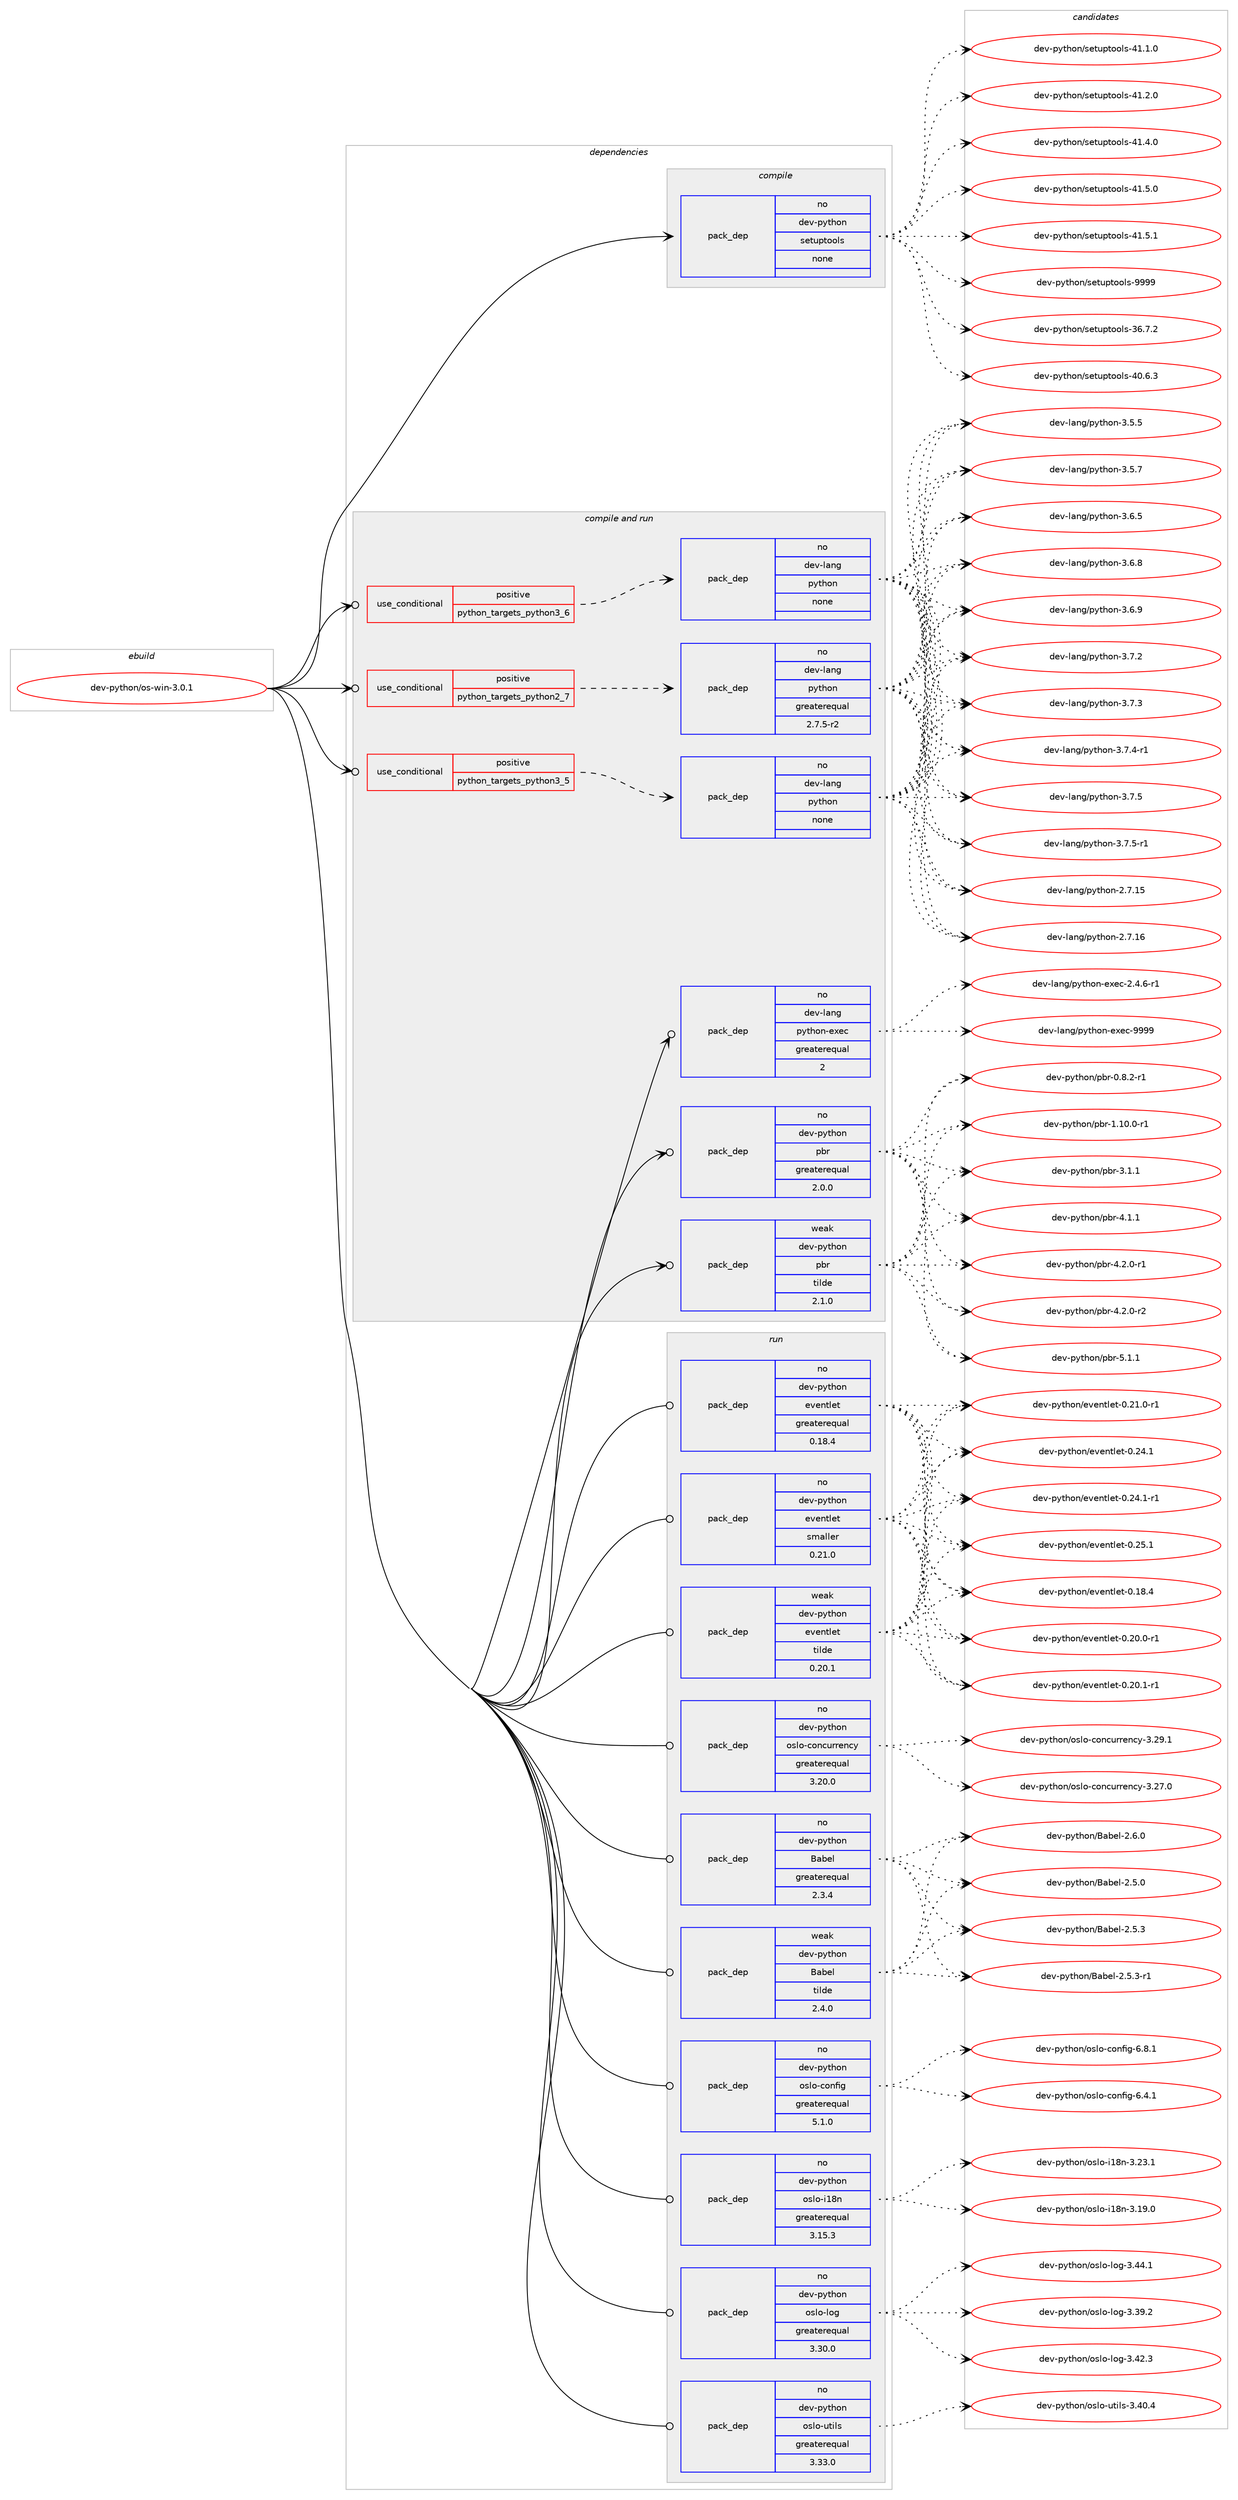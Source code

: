 digraph prolog {

# *************
# Graph options
# *************

newrank=true;
concentrate=true;
compound=true;
graph [rankdir=LR,fontname=Helvetica,fontsize=10,ranksep=1.5];#, ranksep=2.5, nodesep=0.2];
edge  [arrowhead=vee];
node  [fontname=Helvetica,fontsize=10];

# **********
# The ebuild
# **********

subgraph cluster_leftcol {
color=gray;
rank=same;
label=<<i>ebuild</i>>;
id [label="dev-python/os-win-3.0.1", color=red, width=4, href="../dev-python/os-win-3.0.1.svg"];
}

# ****************
# The dependencies
# ****************

subgraph cluster_midcol {
color=gray;
label=<<i>dependencies</i>>;
subgraph cluster_compile {
fillcolor="#eeeeee";
style=filled;
label=<<i>compile</i>>;
subgraph pack462930 {
dependency618427 [label=<<TABLE BORDER="0" CELLBORDER="1" CELLSPACING="0" CELLPADDING="4" WIDTH="220"><TR><TD ROWSPAN="6" CELLPADDING="30">pack_dep</TD></TR><TR><TD WIDTH="110">no</TD></TR><TR><TD>dev-python</TD></TR><TR><TD>setuptools</TD></TR><TR><TD>none</TD></TR><TR><TD></TD></TR></TABLE>>, shape=none, color=blue];
}
id:e -> dependency618427:w [weight=20,style="solid",arrowhead="vee"];
}
subgraph cluster_compileandrun {
fillcolor="#eeeeee";
style=filled;
label=<<i>compile and run</i>>;
subgraph cond143689 {
dependency618428 [label=<<TABLE BORDER="0" CELLBORDER="1" CELLSPACING="0" CELLPADDING="4"><TR><TD ROWSPAN="3" CELLPADDING="10">use_conditional</TD></TR><TR><TD>positive</TD></TR><TR><TD>python_targets_python2_7</TD></TR></TABLE>>, shape=none, color=red];
subgraph pack462931 {
dependency618429 [label=<<TABLE BORDER="0" CELLBORDER="1" CELLSPACING="0" CELLPADDING="4" WIDTH="220"><TR><TD ROWSPAN="6" CELLPADDING="30">pack_dep</TD></TR><TR><TD WIDTH="110">no</TD></TR><TR><TD>dev-lang</TD></TR><TR><TD>python</TD></TR><TR><TD>greaterequal</TD></TR><TR><TD>2.7.5-r2</TD></TR></TABLE>>, shape=none, color=blue];
}
dependency618428:e -> dependency618429:w [weight=20,style="dashed",arrowhead="vee"];
}
id:e -> dependency618428:w [weight=20,style="solid",arrowhead="odotvee"];
subgraph cond143690 {
dependency618430 [label=<<TABLE BORDER="0" CELLBORDER="1" CELLSPACING="0" CELLPADDING="4"><TR><TD ROWSPAN="3" CELLPADDING="10">use_conditional</TD></TR><TR><TD>positive</TD></TR><TR><TD>python_targets_python3_5</TD></TR></TABLE>>, shape=none, color=red];
subgraph pack462932 {
dependency618431 [label=<<TABLE BORDER="0" CELLBORDER="1" CELLSPACING="0" CELLPADDING="4" WIDTH="220"><TR><TD ROWSPAN="6" CELLPADDING="30">pack_dep</TD></TR><TR><TD WIDTH="110">no</TD></TR><TR><TD>dev-lang</TD></TR><TR><TD>python</TD></TR><TR><TD>none</TD></TR><TR><TD></TD></TR></TABLE>>, shape=none, color=blue];
}
dependency618430:e -> dependency618431:w [weight=20,style="dashed",arrowhead="vee"];
}
id:e -> dependency618430:w [weight=20,style="solid",arrowhead="odotvee"];
subgraph cond143691 {
dependency618432 [label=<<TABLE BORDER="0" CELLBORDER="1" CELLSPACING="0" CELLPADDING="4"><TR><TD ROWSPAN="3" CELLPADDING="10">use_conditional</TD></TR><TR><TD>positive</TD></TR><TR><TD>python_targets_python3_6</TD></TR></TABLE>>, shape=none, color=red];
subgraph pack462933 {
dependency618433 [label=<<TABLE BORDER="0" CELLBORDER="1" CELLSPACING="0" CELLPADDING="4" WIDTH="220"><TR><TD ROWSPAN="6" CELLPADDING="30">pack_dep</TD></TR><TR><TD WIDTH="110">no</TD></TR><TR><TD>dev-lang</TD></TR><TR><TD>python</TD></TR><TR><TD>none</TD></TR><TR><TD></TD></TR></TABLE>>, shape=none, color=blue];
}
dependency618432:e -> dependency618433:w [weight=20,style="dashed",arrowhead="vee"];
}
id:e -> dependency618432:w [weight=20,style="solid",arrowhead="odotvee"];
subgraph pack462934 {
dependency618434 [label=<<TABLE BORDER="0" CELLBORDER="1" CELLSPACING="0" CELLPADDING="4" WIDTH="220"><TR><TD ROWSPAN="6" CELLPADDING="30">pack_dep</TD></TR><TR><TD WIDTH="110">no</TD></TR><TR><TD>dev-lang</TD></TR><TR><TD>python-exec</TD></TR><TR><TD>greaterequal</TD></TR><TR><TD>2</TD></TR></TABLE>>, shape=none, color=blue];
}
id:e -> dependency618434:w [weight=20,style="solid",arrowhead="odotvee"];
subgraph pack462935 {
dependency618435 [label=<<TABLE BORDER="0" CELLBORDER="1" CELLSPACING="0" CELLPADDING="4" WIDTH="220"><TR><TD ROWSPAN="6" CELLPADDING="30">pack_dep</TD></TR><TR><TD WIDTH="110">no</TD></TR><TR><TD>dev-python</TD></TR><TR><TD>pbr</TD></TR><TR><TD>greaterequal</TD></TR><TR><TD>2.0.0</TD></TR></TABLE>>, shape=none, color=blue];
}
id:e -> dependency618435:w [weight=20,style="solid",arrowhead="odotvee"];
subgraph pack462936 {
dependency618436 [label=<<TABLE BORDER="0" CELLBORDER="1" CELLSPACING="0" CELLPADDING="4" WIDTH="220"><TR><TD ROWSPAN="6" CELLPADDING="30">pack_dep</TD></TR><TR><TD WIDTH="110">weak</TD></TR><TR><TD>dev-python</TD></TR><TR><TD>pbr</TD></TR><TR><TD>tilde</TD></TR><TR><TD>2.1.0</TD></TR></TABLE>>, shape=none, color=blue];
}
id:e -> dependency618436:w [weight=20,style="solid",arrowhead="odotvee"];
}
subgraph cluster_run {
fillcolor="#eeeeee";
style=filled;
label=<<i>run</i>>;
subgraph pack462937 {
dependency618437 [label=<<TABLE BORDER="0" CELLBORDER="1" CELLSPACING="0" CELLPADDING="4" WIDTH="220"><TR><TD ROWSPAN="6" CELLPADDING="30">pack_dep</TD></TR><TR><TD WIDTH="110">no</TD></TR><TR><TD>dev-python</TD></TR><TR><TD>Babel</TD></TR><TR><TD>greaterequal</TD></TR><TR><TD>2.3.4</TD></TR></TABLE>>, shape=none, color=blue];
}
id:e -> dependency618437:w [weight=20,style="solid",arrowhead="odot"];
subgraph pack462938 {
dependency618438 [label=<<TABLE BORDER="0" CELLBORDER="1" CELLSPACING="0" CELLPADDING="4" WIDTH="220"><TR><TD ROWSPAN="6" CELLPADDING="30">pack_dep</TD></TR><TR><TD WIDTH="110">no</TD></TR><TR><TD>dev-python</TD></TR><TR><TD>eventlet</TD></TR><TR><TD>greaterequal</TD></TR><TR><TD>0.18.4</TD></TR></TABLE>>, shape=none, color=blue];
}
id:e -> dependency618438:w [weight=20,style="solid",arrowhead="odot"];
subgraph pack462939 {
dependency618439 [label=<<TABLE BORDER="0" CELLBORDER="1" CELLSPACING="0" CELLPADDING="4" WIDTH="220"><TR><TD ROWSPAN="6" CELLPADDING="30">pack_dep</TD></TR><TR><TD WIDTH="110">no</TD></TR><TR><TD>dev-python</TD></TR><TR><TD>eventlet</TD></TR><TR><TD>smaller</TD></TR><TR><TD>0.21.0</TD></TR></TABLE>>, shape=none, color=blue];
}
id:e -> dependency618439:w [weight=20,style="solid",arrowhead="odot"];
subgraph pack462940 {
dependency618440 [label=<<TABLE BORDER="0" CELLBORDER="1" CELLSPACING="0" CELLPADDING="4" WIDTH="220"><TR><TD ROWSPAN="6" CELLPADDING="30">pack_dep</TD></TR><TR><TD WIDTH="110">no</TD></TR><TR><TD>dev-python</TD></TR><TR><TD>oslo-concurrency</TD></TR><TR><TD>greaterequal</TD></TR><TR><TD>3.20.0</TD></TR></TABLE>>, shape=none, color=blue];
}
id:e -> dependency618440:w [weight=20,style="solid",arrowhead="odot"];
subgraph pack462941 {
dependency618441 [label=<<TABLE BORDER="0" CELLBORDER="1" CELLSPACING="0" CELLPADDING="4" WIDTH="220"><TR><TD ROWSPAN="6" CELLPADDING="30">pack_dep</TD></TR><TR><TD WIDTH="110">no</TD></TR><TR><TD>dev-python</TD></TR><TR><TD>oslo-config</TD></TR><TR><TD>greaterequal</TD></TR><TR><TD>5.1.0</TD></TR></TABLE>>, shape=none, color=blue];
}
id:e -> dependency618441:w [weight=20,style="solid",arrowhead="odot"];
subgraph pack462942 {
dependency618442 [label=<<TABLE BORDER="0" CELLBORDER="1" CELLSPACING="0" CELLPADDING="4" WIDTH="220"><TR><TD ROWSPAN="6" CELLPADDING="30">pack_dep</TD></TR><TR><TD WIDTH="110">no</TD></TR><TR><TD>dev-python</TD></TR><TR><TD>oslo-i18n</TD></TR><TR><TD>greaterequal</TD></TR><TR><TD>3.15.3</TD></TR></TABLE>>, shape=none, color=blue];
}
id:e -> dependency618442:w [weight=20,style="solid",arrowhead="odot"];
subgraph pack462943 {
dependency618443 [label=<<TABLE BORDER="0" CELLBORDER="1" CELLSPACING="0" CELLPADDING="4" WIDTH="220"><TR><TD ROWSPAN="6" CELLPADDING="30">pack_dep</TD></TR><TR><TD WIDTH="110">no</TD></TR><TR><TD>dev-python</TD></TR><TR><TD>oslo-log</TD></TR><TR><TD>greaterequal</TD></TR><TR><TD>3.30.0</TD></TR></TABLE>>, shape=none, color=blue];
}
id:e -> dependency618443:w [weight=20,style="solid",arrowhead="odot"];
subgraph pack462944 {
dependency618444 [label=<<TABLE BORDER="0" CELLBORDER="1" CELLSPACING="0" CELLPADDING="4" WIDTH="220"><TR><TD ROWSPAN="6" CELLPADDING="30">pack_dep</TD></TR><TR><TD WIDTH="110">no</TD></TR><TR><TD>dev-python</TD></TR><TR><TD>oslo-utils</TD></TR><TR><TD>greaterequal</TD></TR><TR><TD>3.33.0</TD></TR></TABLE>>, shape=none, color=blue];
}
id:e -> dependency618444:w [weight=20,style="solid",arrowhead="odot"];
subgraph pack462945 {
dependency618445 [label=<<TABLE BORDER="0" CELLBORDER="1" CELLSPACING="0" CELLPADDING="4" WIDTH="220"><TR><TD ROWSPAN="6" CELLPADDING="30">pack_dep</TD></TR><TR><TD WIDTH="110">weak</TD></TR><TR><TD>dev-python</TD></TR><TR><TD>Babel</TD></TR><TR><TD>tilde</TD></TR><TR><TD>2.4.0</TD></TR></TABLE>>, shape=none, color=blue];
}
id:e -> dependency618445:w [weight=20,style="solid",arrowhead="odot"];
subgraph pack462946 {
dependency618446 [label=<<TABLE BORDER="0" CELLBORDER="1" CELLSPACING="0" CELLPADDING="4" WIDTH="220"><TR><TD ROWSPAN="6" CELLPADDING="30">pack_dep</TD></TR><TR><TD WIDTH="110">weak</TD></TR><TR><TD>dev-python</TD></TR><TR><TD>eventlet</TD></TR><TR><TD>tilde</TD></TR><TR><TD>0.20.1</TD></TR></TABLE>>, shape=none, color=blue];
}
id:e -> dependency618446:w [weight=20,style="solid",arrowhead="odot"];
}
}

# **************
# The candidates
# **************

subgraph cluster_choices {
rank=same;
color=gray;
label=<<i>candidates</i>>;

subgraph choice462930 {
color=black;
nodesep=1;
choice100101118451121211161041111104711510111611711211611111110811545515446554650 [label="dev-python/setuptools-36.7.2", color=red, width=4,href="../dev-python/setuptools-36.7.2.svg"];
choice100101118451121211161041111104711510111611711211611111110811545524846544651 [label="dev-python/setuptools-40.6.3", color=red, width=4,href="../dev-python/setuptools-40.6.3.svg"];
choice100101118451121211161041111104711510111611711211611111110811545524946494648 [label="dev-python/setuptools-41.1.0", color=red, width=4,href="../dev-python/setuptools-41.1.0.svg"];
choice100101118451121211161041111104711510111611711211611111110811545524946504648 [label="dev-python/setuptools-41.2.0", color=red, width=4,href="../dev-python/setuptools-41.2.0.svg"];
choice100101118451121211161041111104711510111611711211611111110811545524946524648 [label="dev-python/setuptools-41.4.0", color=red, width=4,href="../dev-python/setuptools-41.4.0.svg"];
choice100101118451121211161041111104711510111611711211611111110811545524946534648 [label="dev-python/setuptools-41.5.0", color=red, width=4,href="../dev-python/setuptools-41.5.0.svg"];
choice100101118451121211161041111104711510111611711211611111110811545524946534649 [label="dev-python/setuptools-41.5.1", color=red, width=4,href="../dev-python/setuptools-41.5.1.svg"];
choice10010111845112121116104111110471151011161171121161111111081154557575757 [label="dev-python/setuptools-9999", color=red, width=4,href="../dev-python/setuptools-9999.svg"];
dependency618427:e -> choice100101118451121211161041111104711510111611711211611111110811545515446554650:w [style=dotted,weight="100"];
dependency618427:e -> choice100101118451121211161041111104711510111611711211611111110811545524846544651:w [style=dotted,weight="100"];
dependency618427:e -> choice100101118451121211161041111104711510111611711211611111110811545524946494648:w [style=dotted,weight="100"];
dependency618427:e -> choice100101118451121211161041111104711510111611711211611111110811545524946504648:w [style=dotted,weight="100"];
dependency618427:e -> choice100101118451121211161041111104711510111611711211611111110811545524946524648:w [style=dotted,weight="100"];
dependency618427:e -> choice100101118451121211161041111104711510111611711211611111110811545524946534648:w [style=dotted,weight="100"];
dependency618427:e -> choice100101118451121211161041111104711510111611711211611111110811545524946534649:w [style=dotted,weight="100"];
dependency618427:e -> choice10010111845112121116104111110471151011161171121161111111081154557575757:w [style=dotted,weight="100"];
}
subgraph choice462931 {
color=black;
nodesep=1;
choice10010111845108971101034711212111610411111045504655464953 [label="dev-lang/python-2.7.15", color=red, width=4,href="../dev-lang/python-2.7.15.svg"];
choice10010111845108971101034711212111610411111045504655464954 [label="dev-lang/python-2.7.16", color=red, width=4,href="../dev-lang/python-2.7.16.svg"];
choice100101118451089711010347112121116104111110455146534653 [label="dev-lang/python-3.5.5", color=red, width=4,href="../dev-lang/python-3.5.5.svg"];
choice100101118451089711010347112121116104111110455146534655 [label="dev-lang/python-3.5.7", color=red, width=4,href="../dev-lang/python-3.5.7.svg"];
choice100101118451089711010347112121116104111110455146544653 [label="dev-lang/python-3.6.5", color=red, width=4,href="../dev-lang/python-3.6.5.svg"];
choice100101118451089711010347112121116104111110455146544656 [label="dev-lang/python-3.6.8", color=red, width=4,href="../dev-lang/python-3.6.8.svg"];
choice100101118451089711010347112121116104111110455146544657 [label="dev-lang/python-3.6.9", color=red, width=4,href="../dev-lang/python-3.6.9.svg"];
choice100101118451089711010347112121116104111110455146554650 [label="dev-lang/python-3.7.2", color=red, width=4,href="../dev-lang/python-3.7.2.svg"];
choice100101118451089711010347112121116104111110455146554651 [label="dev-lang/python-3.7.3", color=red, width=4,href="../dev-lang/python-3.7.3.svg"];
choice1001011184510897110103471121211161041111104551465546524511449 [label="dev-lang/python-3.7.4-r1", color=red, width=4,href="../dev-lang/python-3.7.4-r1.svg"];
choice100101118451089711010347112121116104111110455146554653 [label="dev-lang/python-3.7.5", color=red, width=4,href="../dev-lang/python-3.7.5.svg"];
choice1001011184510897110103471121211161041111104551465546534511449 [label="dev-lang/python-3.7.5-r1", color=red, width=4,href="../dev-lang/python-3.7.5-r1.svg"];
dependency618429:e -> choice10010111845108971101034711212111610411111045504655464953:w [style=dotted,weight="100"];
dependency618429:e -> choice10010111845108971101034711212111610411111045504655464954:w [style=dotted,weight="100"];
dependency618429:e -> choice100101118451089711010347112121116104111110455146534653:w [style=dotted,weight="100"];
dependency618429:e -> choice100101118451089711010347112121116104111110455146534655:w [style=dotted,weight="100"];
dependency618429:e -> choice100101118451089711010347112121116104111110455146544653:w [style=dotted,weight="100"];
dependency618429:e -> choice100101118451089711010347112121116104111110455146544656:w [style=dotted,weight="100"];
dependency618429:e -> choice100101118451089711010347112121116104111110455146544657:w [style=dotted,weight="100"];
dependency618429:e -> choice100101118451089711010347112121116104111110455146554650:w [style=dotted,weight="100"];
dependency618429:e -> choice100101118451089711010347112121116104111110455146554651:w [style=dotted,weight="100"];
dependency618429:e -> choice1001011184510897110103471121211161041111104551465546524511449:w [style=dotted,weight="100"];
dependency618429:e -> choice100101118451089711010347112121116104111110455146554653:w [style=dotted,weight="100"];
dependency618429:e -> choice1001011184510897110103471121211161041111104551465546534511449:w [style=dotted,weight="100"];
}
subgraph choice462932 {
color=black;
nodesep=1;
choice10010111845108971101034711212111610411111045504655464953 [label="dev-lang/python-2.7.15", color=red, width=4,href="../dev-lang/python-2.7.15.svg"];
choice10010111845108971101034711212111610411111045504655464954 [label="dev-lang/python-2.7.16", color=red, width=4,href="../dev-lang/python-2.7.16.svg"];
choice100101118451089711010347112121116104111110455146534653 [label="dev-lang/python-3.5.5", color=red, width=4,href="../dev-lang/python-3.5.5.svg"];
choice100101118451089711010347112121116104111110455146534655 [label="dev-lang/python-3.5.7", color=red, width=4,href="../dev-lang/python-3.5.7.svg"];
choice100101118451089711010347112121116104111110455146544653 [label="dev-lang/python-3.6.5", color=red, width=4,href="../dev-lang/python-3.6.5.svg"];
choice100101118451089711010347112121116104111110455146544656 [label="dev-lang/python-3.6.8", color=red, width=4,href="../dev-lang/python-3.6.8.svg"];
choice100101118451089711010347112121116104111110455146544657 [label="dev-lang/python-3.6.9", color=red, width=4,href="../dev-lang/python-3.6.9.svg"];
choice100101118451089711010347112121116104111110455146554650 [label="dev-lang/python-3.7.2", color=red, width=4,href="../dev-lang/python-3.7.2.svg"];
choice100101118451089711010347112121116104111110455146554651 [label="dev-lang/python-3.7.3", color=red, width=4,href="../dev-lang/python-3.7.3.svg"];
choice1001011184510897110103471121211161041111104551465546524511449 [label="dev-lang/python-3.7.4-r1", color=red, width=4,href="../dev-lang/python-3.7.4-r1.svg"];
choice100101118451089711010347112121116104111110455146554653 [label="dev-lang/python-3.7.5", color=red, width=4,href="../dev-lang/python-3.7.5.svg"];
choice1001011184510897110103471121211161041111104551465546534511449 [label="dev-lang/python-3.7.5-r1", color=red, width=4,href="../dev-lang/python-3.7.5-r1.svg"];
dependency618431:e -> choice10010111845108971101034711212111610411111045504655464953:w [style=dotted,weight="100"];
dependency618431:e -> choice10010111845108971101034711212111610411111045504655464954:w [style=dotted,weight="100"];
dependency618431:e -> choice100101118451089711010347112121116104111110455146534653:w [style=dotted,weight="100"];
dependency618431:e -> choice100101118451089711010347112121116104111110455146534655:w [style=dotted,weight="100"];
dependency618431:e -> choice100101118451089711010347112121116104111110455146544653:w [style=dotted,weight="100"];
dependency618431:e -> choice100101118451089711010347112121116104111110455146544656:w [style=dotted,weight="100"];
dependency618431:e -> choice100101118451089711010347112121116104111110455146544657:w [style=dotted,weight="100"];
dependency618431:e -> choice100101118451089711010347112121116104111110455146554650:w [style=dotted,weight="100"];
dependency618431:e -> choice100101118451089711010347112121116104111110455146554651:w [style=dotted,weight="100"];
dependency618431:e -> choice1001011184510897110103471121211161041111104551465546524511449:w [style=dotted,weight="100"];
dependency618431:e -> choice100101118451089711010347112121116104111110455146554653:w [style=dotted,weight="100"];
dependency618431:e -> choice1001011184510897110103471121211161041111104551465546534511449:w [style=dotted,weight="100"];
}
subgraph choice462933 {
color=black;
nodesep=1;
choice10010111845108971101034711212111610411111045504655464953 [label="dev-lang/python-2.7.15", color=red, width=4,href="../dev-lang/python-2.7.15.svg"];
choice10010111845108971101034711212111610411111045504655464954 [label="dev-lang/python-2.7.16", color=red, width=4,href="../dev-lang/python-2.7.16.svg"];
choice100101118451089711010347112121116104111110455146534653 [label="dev-lang/python-3.5.5", color=red, width=4,href="../dev-lang/python-3.5.5.svg"];
choice100101118451089711010347112121116104111110455146534655 [label="dev-lang/python-3.5.7", color=red, width=4,href="../dev-lang/python-3.5.7.svg"];
choice100101118451089711010347112121116104111110455146544653 [label="dev-lang/python-3.6.5", color=red, width=4,href="../dev-lang/python-3.6.5.svg"];
choice100101118451089711010347112121116104111110455146544656 [label="dev-lang/python-3.6.8", color=red, width=4,href="../dev-lang/python-3.6.8.svg"];
choice100101118451089711010347112121116104111110455146544657 [label="dev-lang/python-3.6.9", color=red, width=4,href="../dev-lang/python-3.6.9.svg"];
choice100101118451089711010347112121116104111110455146554650 [label="dev-lang/python-3.7.2", color=red, width=4,href="../dev-lang/python-3.7.2.svg"];
choice100101118451089711010347112121116104111110455146554651 [label="dev-lang/python-3.7.3", color=red, width=4,href="../dev-lang/python-3.7.3.svg"];
choice1001011184510897110103471121211161041111104551465546524511449 [label="dev-lang/python-3.7.4-r1", color=red, width=4,href="../dev-lang/python-3.7.4-r1.svg"];
choice100101118451089711010347112121116104111110455146554653 [label="dev-lang/python-3.7.5", color=red, width=4,href="../dev-lang/python-3.7.5.svg"];
choice1001011184510897110103471121211161041111104551465546534511449 [label="dev-lang/python-3.7.5-r1", color=red, width=4,href="../dev-lang/python-3.7.5-r1.svg"];
dependency618433:e -> choice10010111845108971101034711212111610411111045504655464953:w [style=dotted,weight="100"];
dependency618433:e -> choice10010111845108971101034711212111610411111045504655464954:w [style=dotted,weight="100"];
dependency618433:e -> choice100101118451089711010347112121116104111110455146534653:w [style=dotted,weight="100"];
dependency618433:e -> choice100101118451089711010347112121116104111110455146534655:w [style=dotted,weight="100"];
dependency618433:e -> choice100101118451089711010347112121116104111110455146544653:w [style=dotted,weight="100"];
dependency618433:e -> choice100101118451089711010347112121116104111110455146544656:w [style=dotted,weight="100"];
dependency618433:e -> choice100101118451089711010347112121116104111110455146544657:w [style=dotted,weight="100"];
dependency618433:e -> choice100101118451089711010347112121116104111110455146554650:w [style=dotted,weight="100"];
dependency618433:e -> choice100101118451089711010347112121116104111110455146554651:w [style=dotted,weight="100"];
dependency618433:e -> choice1001011184510897110103471121211161041111104551465546524511449:w [style=dotted,weight="100"];
dependency618433:e -> choice100101118451089711010347112121116104111110455146554653:w [style=dotted,weight="100"];
dependency618433:e -> choice1001011184510897110103471121211161041111104551465546534511449:w [style=dotted,weight="100"];
}
subgraph choice462934 {
color=black;
nodesep=1;
choice10010111845108971101034711212111610411111045101120101994550465246544511449 [label="dev-lang/python-exec-2.4.6-r1", color=red, width=4,href="../dev-lang/python-exec-2.4.6-r1.svg"];
choice10010111845108971101034711212111610411111045101120101994557575757 [label="dev-lang/python-exec-9999", color=red, width=4,href="../dev-lang/python-exec-9999.svg"];
dependency618434:e -> choice10010111845108971101034711212111610411111045101120101994550465246544511449:w [style=dotted,weight="100"];
dependency618434:e -> choice10010111845108971101034711212111610411111045101120101994557575757:w [style=dotted,weight="100"];
}
subgraph choice462935 {
color=black;
nodesep=1;
choice1001011184511212111610411111047112981144548465646504511449 [label="dev-python/pbr-0.8.2-r1", color=red, width=4,href="../dev-python/pbr-0.8.2-r1.svg"];
choice100101118451121211161041111104711298114454946494846484511449 [label="dev-python/pbr-1.10.0-r1", color=red, width=4,href="../dev-python/pbr-1.10.0-r1.svg"];
choice100101118451121211161041111104711298114455146494649 [label="dev-python/pbr-3.1.1", color=red, width=4,href="../dev-python/pbr-3.1.1.svg"];
choice100101118451121211161041111104711298114455246494649 [label="dev-python/pbr-4.1.1", color=red, width=4,href="../dev-python/pbr-4.1.1.svg"];
choice1001011184511212111610411111047112981144552465046484511449 [label="dev-python/pbr-4.2.0-r1", color=red, width=4,href="../dev-python/pbr-4.2.0-r1.svg"];
choice1001011184511212111610411111047112981144552465046484511450 [label="dev-python/pbr-4.2.0-r2", color=red, width=4,href="../dev-python/pbr-4.2.0-r2.svg"];
choice100101118451121211161041111104711298114455346494649 [label="dev-python/pbr-5.1.1", color=red, width=4,href="../dev-python/pbr-5.1.1.svg"];
dependency618435:e -> choice1001011184511212111610411111047112981144548465646504511449:w [style=dotted,weight="100"];
dependency618435:e -> choice100101118451121211161041111104711298114454946494846484511449:w [style=dotted,weight="100"];
dependency618435:e -> choice100101118451121211161041111104711298114455146494649:w [style=dotted,weight="100"];
dependency618435:e -> choice100101118451121211161041111104711298114455246494649:w [style=dotted,weight="100"];
dependency618435:e -> choice1001011184511212111610411111047112981144552465046484511449:w [style=dotted,weight="100"];
dependency618435:e -> choice1001011184511212111610411111047112981144552465046484511450:w [style=dotted,weight="100"];
dependency618435:e -> choice100101118451121211161041111104711298114455346494649:w [style=dotted,weight="100"];
}
subgraph choice462936 {
color=black;
nodesep=1;
choice1001011184511212111610411111047112981144548465646504511449 [label="dev-python/pbr-0.8.2-r1", color=red, width=4,href="../dev-python/pbr-0.8.2-r1.svg"];
choice100101118451121211161041111104711298114454946494846484511449 [label="dev-python/pbr-1.10.0-r1", color=red, width=4,href="../dev-python/pbr-1.10.0-r1.svg"];
choice100101118451121211161041111104711298114455146494649 [label="dev-python/pbr-3.1.1", color=red, width=4,href="../dev-python/pbr-3.1.1.svg"];
choice100101118451121211161041111104711298114455246494649 [label="dev-python/pbr-4.1.1", color=red, width=4,href="../dev-python/pbr-4.1.1.svg"];
choice1001011184511212111610411111047112981144552465046484511449 [label="dev-python/pbr-4.2.0-r1", color=red, width=4,href="../dev-python/pbr-4.2.0-r1.svg"];
choice1001011184511212111610411111047112981144552465046484511450 [label="dev-python/pbr-4.2.0-r2", color=red, width=4,href="../dev-python/pbr-4.2.0-r2.svg"];
choice100101118451121211161041111104711298114455346494649 [label="dev-python/pbr-5.1.1", color=red, width=4,href="../dev-python/pbr-5.1.1.svg"];
dependency618436:e -> choice1001011184511212111610411111047112981144548465646504511449:w [style=dotted,weight="100"];
dependency618436:e -> choice100101118451121211161041111104711298114454946494846484511449:w [style=dotted,weight="100"];
dependency618436:e -> choice100101118451121211161041111104711298114455146494649:w [style=dotted,weight="100"];
dependency618436:e -> choice100101118451121211161041111104711298114455246494649:w [style=dotted,weight="100"];
dependency618436:e -> choice1001011184511212111610411111047112981144552465046484511449:w [style=dotted,weight="100"];
dependency618436:e -> choice1001011184511212111610411111047112981144552465046484511450:w [style=dotted,weight="100"];
dependency618436:e -> choice100101118451121211161041111104711298114455346494649:w [style=dotted,weight="100"];
}
subgraph choice462937 {
color=black;
nodesep=1;
choice1001011184511212111610411111047669798101108455046534648 [label="dev-python/Babel-2.5.0", color=red, width=4,href="../dev-python/Babel-2.5.0.svg"];
choice1001011184511212111610411111047669798101108455046534651 [label="dev-python/Babel-2.5.3", color=red, width=4,href="../dev-python/Babel-2.5.3.svg"];
choice10010111845112121116104111110476697981011084550465346514511449 [label="dev-python/Babel-2.5.3-r1", color=red, width=4,href="../dev-python/Babel-2.5.3-r1.svg"];
choice1001011184511212111610411111047669798101108455046544648 [label="dev-python/Babel-2.6.0", color=red, width=4,href="../dev-python/Babel-2.6.0.svg"];
dependency618437:e -> choice1001011184511212111610411111047669798101108455046534648:w [style=dotted,weight="100"];
dependency618437:e -> choice1001011184511212111610411111047669798101108455046534651:w [style=dotted,weight="100"];
dependency618437:e -> choice10010111845112121116104111110476697981011084550465346514511449:w [style=dotted,weight="100"];
dependency618437:e -> choice1001011184511212111610411111047669798101108455046544648:w [style=dotted,weight="100"];
}
subgraph choice462938 {
color=black;
nodesep=1;
choice100101118451121211161041111104710111810111011610810111645484649564652 [label="dev-python/eventlet-0.18.4", color=red, width=4,href="../dev-python/eventlet-0.18.4.svg"];
choice1001011184511212111610411111047101118101110116108101116454846504846484511449 [label="dev-python/eventlet-0.20.0-r1", color=red, width=4,href="../dev-python/eventlet-0.20.0-r1.svg"];
choice1001011184511212111610411111047101118101110116108101116454846504846494511449 [label="dev-python/eventlet-0.20.1-r1", color=red, width=4,href="../dev-python/eventlet-0.20.1-r1.svg"];
choice1001011184511212111610411111047101118101110116108101116454846504946484511449 [label="dev-python/eventlet-0.21.0-r1", color=red, width=4,href="../dev-python/eventlet-0.21.0-r1.svg"];
choice100101118451121211161041111104710111810111011610810111645484650524649 [label="dev-python/eventlet-0.24.1", color=red, width=4,href="../dev-python/eventlet-0.24.1.svg"];
choice1001011184511212111610411111047101118101110116108101116454846505246494511449 [label="dev-python/eventlet-0.24.1-r1", color=red, width=4,href="../dev-python/eventlet-0.24.1-r1.svg"];
choice100101118451121211161041111104710111810111011610810111645484650534649 [label="dev-python/eventlet-0.25.1", color=red, width=4,href="../dev-python/eventlet-0.25.1.svg"];
dependency618438:e -> choice100101118451121211161041111104710111810111011610810111645484649564652:w [style=dotted,weight="100"];
dependency618438:e -> choice1001011184511212111610411111047101118101110116108101116454846504846484511449:w [style=dotted,weight="100"];
dependency618438:e -> choice1001011184511212111610411111047101118101110116108101116454846504846494511449:w [style=dotted,weight="100"];
dependency618438:e -> choice1001011184511212111610411111047101118101110116108101116454846504946484511449:w [style=dotted,weight="100"];
dependency618438:e -> choice100101118451121211161041111104710111810111011610810111645484650524649:w [style=dotted,weight="100"];
dependency618438:e -> choice1001011184511212111610411111047101118101110116108101116454846505246494511449:w [style=dotted,weight="100"];
dependency618438:e -> choice100101118451121211161041111104710111810111011610810111645484650534649:w [style=dotted,weight="100"];
}
subgraph choice462939 {
color=black;
nodesep=1;
choice100101118451121211161041111104710111810111011610810111645484649564652 [label="dev-python/eventlet-0.18.4", color=red, width=4,href="../dev-python/eventlet-0.18.4.svg"];
choice1001011184511212111610411111047101118101110116108101116454846504846484511449 [label="dev-python/eventlet-0.20.0-r1", color=red, width=4,href="../dev-python/eventlet-0.20.0-r1.svg"];
choice1001011184511212111610411111047101118101110116108101116454846504846494511449 [label="dev-python/eventlet-0.20.1-r1", color=red, width=4,href="../dev-python/eventlet-0.20.1-r1.svg"];
choice1001011184511212111610411111047101118101110116108101116454846504946484511449 [label="dev-python/eventlet-0.21.0-r1", color=red, width=4,href="../dev-python/eventlet-0.21.0-r1.svg"];
choice100101118451121211161041111104710111810111011610810111645484650524649 [label="dev-python/eventlet-0.24.1", color=red, width=4,href="../dev-python/eventlet-0.24.1.svg"];
choice1001011184511212111610411111047101118101110116108101116454846505246494511449 [label="dev-python/eventlet-0.24.1-r1", color=red, width=4,href="../dev-python/eventlet-0.24.1-r1.svg"];
choice100101118451121211161041111104710111810111011610810111645484650534649 [label="dev-python/eventlet-0.25.1", color=red, width=4,href="../dev-python/eventlet-0.25.1.svg"];
dependency618439:e -> choice100101118451121211161041111104710111810111011610810111645484649564652:w [style=dotted,weight="100"];
dependency618439:e -> choice1001011184511212111610411111047101118101110116108101116454846504846484511449:w [style=dotted,weight="100"];
dependency618439:e -> choice1001011184511212111610411111047101118101110116108101116454846504846494511449:w [style=dotted,weight="100"];
dependency618439:e -> choice1001011184511212111610411111047101118101110116108101116454846504946484511449:w [style=dotted,weight="100"];
dependency618439:e -> choice100101118451121211161041111104710111810111011610810111645484650524649:w [style=dotted,weight="100"];
dependency618439:e -> choice1001011184511212111610411111047101118101110116108101116454846505246494511449:w [style=dotted,weight="100"];
dependency618439:e -> choice100101118451121211161041111104710111810111011610810111645484650534649:w [style=dotted,weight="100"];
}
subgraph choice462940 {
color=black;
nodesep=1;
choice10010111845112121116104111110471111151081114599111110991171141141011109912145514650554648 [label="dev-python/oslo-concurrency-3.27.0", color=red, width=4,href="../dev-python/oslo-concurrency-3.27.0.svg"];
choice10010111845112121116104111110471111151081114599111110991171141141011109912145514650574649 [label="dev-python/oslo-concurrency-3.29.1", color=red, width=4,href="../dev-python/oslo-concurrency-3.29.1.svg"];
dependency618440:e -> choice10010111845112121116104111110471111151081114599111110991171141141011109912145514650554648:w [style=dotted,weight="100"];
dependency618440:e -> choice10010111845112121116104111110471111151081114599111110991171141141011109912145514650574649:w [style=dotted,weight="100"];
}
subgraph choice462941 {
color=black;
nodesep=1;
choice10010111845112121116104111110471111151081114599111110102105103455446524649 [label="dev-python/oslo-config-6.4.1", color=red, width=4,href="../dev-python/oslo-config-6.4.1.svg"];
choice10010111845112121116104111110471111151081114599111110102105103455446564649 [label="dev-python/oslo-config-6.8.1", color=red, width=4,href="../dev-python/oslo-config-6.8.1.svg"];
dependency618441:e -> choice10010111845112121116104111110471111151081114599111110102105103455446524649:w [style=dotted,weight="100"];
dependency618441:e -> choice10010111845112121116104111110471111151081114599111110102105103455446564649:w [style=dotted,weight="100"];
}
subgraph choice462942 {
color=black;
nodesep=1;
choice100101118451121211161041111104711111510811145105495611045514649574648 [label="dev-python/oslo-i18n-3.19.0", color=red, width=4,href="../dev-python/oslo-i18n-3.19.0.svg"];
choice100101118451121211161041111104711111510811145105495611045514650514649 [label="dev-python/oslo-i18n-3.23.1", color=red, width=4,href="../dev-python/oslo-i18n-3.23.1.svg"];
dependency618442:e -> choice100101118451121211161041111104711111510811145105495611045514649574648:w [style=dotted,weight="100"];
dependency618442:e -> choice100101118451121211161041111104711111510811145105495611045514650514649:w [style=dotted,weight="100"];
}
subgraph choice462943 {
color=black;
nodesep=1;
choice10010111845112121116104111110471111151081114510811110345514651574650 [label="dev-python/oslo-log-3.39.2", color=red, width=4,href="../dev-python/oslo-log-3.39.2.svg"];
choice10010111845112121116104111110471111151081114510811110345514652504651 [label="dev-python/oslo-log-3.42.3", color=red, width=4,href="../dev-python/oslo-log-3.42.3.svg"];
choice10010111845112121116104111110471111151081114510811110345514652524649 [label="dev-python/oslo-log-3.44.1", color=red, width=4,href="../dev-python/oslo-log-3.44.1.svg"];
dependency618443:e -> choice10010111845112121116104111110471111151081114510811110345514651574650:w [style=dotted,weight="100"];
dependency618443:e -> choice10010111845112121116104111110471111151081114510811110345514652504651:w [style=dotted,weight="100"];
dependency618443:e -> choice10010111845112121116104111110471111151081114510811110345514652524649:w [style=dotted,weight="100"];
}
subgraph choice462944 {
color=black;
nodesep=1;
choice10010111845112121116104111110471111151081114511711610510811545514652484652 [label="dev-python/oslo-utils-3.40.4", color=red, width=4,href="../dev-python/oslo-utils-3.40.4.svg"];
dependency618444:e -> choice10010111845112121116104111110471111151081114511711610510811545514652484652:w [style=dotted,weight="100"];
}
subgraph choice462945 {
color=black;
nodesep=1;
choice1001011184511212111610411111047669798101108455046534648 [label="dev-python/Babel-2.5.0", color=red, width=4,href="../dev-python/Babel-2.5.0.svg"];
choice1001011184511212111610411111047669798101108455046534651 [label="dev-python/Babel-2.5.3", color=red, width=4,href="../dev-python/Babel-2.5.3.svg"];
choice10010111845112121116104111110476697981011084550465346514511449 [label="dev-python/Babel-2.5.3-r1", color=red, width=4,href="../dev-python/Babel-2.5.3-r1.svg"];
choice1001011184511212111610411111047669798101108455046544648 [label="dev-python/Babel-2.6.0", color=red, width=4,href="../dev-python/Babel-2.6.0.svg"];
dependency618445:e -> choice1001011184511212111610411111047669798101108455046534648:w [style=dotted,weight="100"];
dependency618445:e -> choice1001011184511212111610411111047669798101108455046534651:w [style=dotted,weight="100"];
dependency618445:e -> choice10010111845112121116104111110476697981011084550465346514511449:w [style=dotted,weight="100"];
dependency618445:e -> choice1001011184511212111610411111047669798101108455046544648:w [style=dotted,weight="100"];
}
subgraph choice462946 {
color=black;
nodesep=1;
choice100101118451121211161041111104710111810111011610810111645484649564652 [label="dev-python/eventlet-0.18.4", color=red, width=4,href="../dev-python/eventlet-0.18.4.svg"];
choice1001011184511212111610411111047101118101110116108101116454846504846484511449 [label="dev-python/eventlet-0.20.0-r1", color=red, width=4,href="../dev-python/eventlet-0.20.0-r1.svg"];
choice1001011184511212111610411111047101118101110116108101116454846504846494511449 [label="dev-python/eventlet-0.20.1-r1", color=red, width=4,href="../dev-python/eventlet-0.20.1-r1.svg"];
choice1001011184511212111610411111047101118101110116108101116454846504946484511449 [label="dev-python/eventlet-0.21.0-r1", color=red, width=4,href="../dev-python/eventlet-0.21.0-r1.svg"];
choice100101118451121211161041111104710111810111011610810111645484650524649 [label="dev-python/eventlet-0.24.1", color=red, width=4,href="../dev-python/eventlet-0.24.1.svg"];
choice1001011184511212111610411111047101118101110116108101116454846505246494511449 [label="dev-python/eventlet-0.24.1-r1", color=red, width=4,href="../dev-python/eventlet-0.24.1-r1.svg"];
choice100101118451121211161041111104710111810111011610810111645484650534649 [label="dev-python/eventlet-0.25.1", color=red, width=4,href="../dev-python/eventlet-0.25.1.svg"];
dependency618446:e -> choice100101118451121211161041111104710111810111011610810111645484649564652:w [style=dotted,weight="100"];
dependency618446:e -> choice1001011184511212111610411111047101118101110116108101116454846504846484511449:w [style=dotted,weight="100"];
dependency618446:e -> choice1001011184511212111610411111047101118101110116108101116454846504846494511449:w [style=dotted,weight="100"];
dependency618446:e -> choice1001011184511212111610411111047101118101110116108101116454846504946484511449:w [style=dotted,weight="100"];
dependency618446:e -> choice100101118451121211161041111104710111810111011610810111645484650524649:w [style=dotted,weight="100"];
dependency618446:e -> choice1001011184511212111610411111047101118101110116108101116454846505246494511449:w [style=dotted,weight="100"];
dependency618446:e -> choice100101118451121211161041111104710111810111011610810111645484650534649:w [style=dotted,weight="100"];
}
}

}
